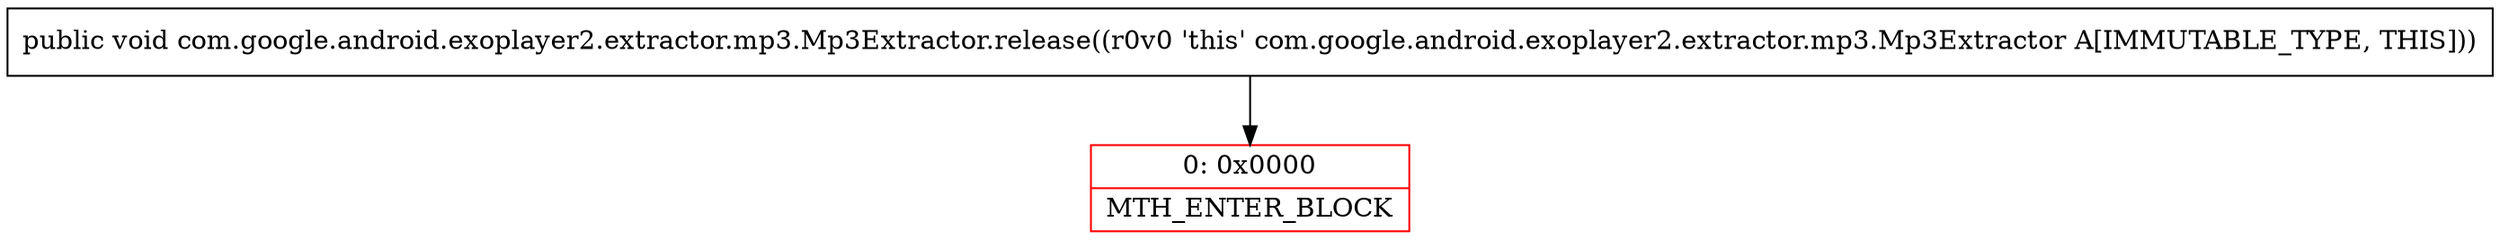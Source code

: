 digraph "CFG forcom.google.android.exoplayer2.extractor.mp3.Mp3Extractor.release()V" {
subgraph cluster_Region_605445144 {
label = "R(0)";
node [shape=record,color=blue];
}
Node_0 [shape=record,color=red,label="{0\:\ 0x0000|MTH_ENTER_BLOCK\l}"];
MethodNode[shape=record,label="{public void com.google.android.exoplayer2.extractor.mp3.Mp3Extractor.release((r0v0 'this' com.google.android.exoplayer2.extractor.mp3.Mp3Extractor A[IMMUTABLE_TYPE, THIS])) }"];
MethodNode -> Node_0;
}

